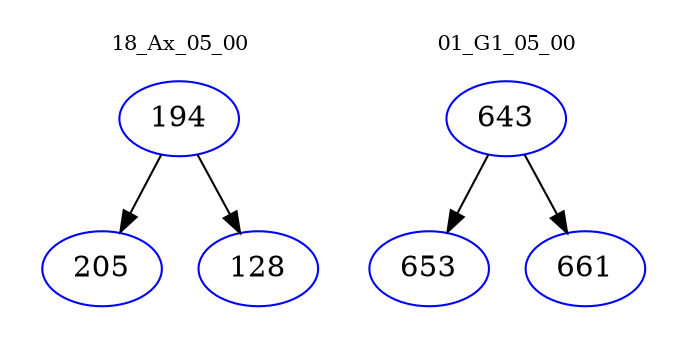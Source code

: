 digraph{
subgraph cluster_0 {
color = white
label = "18_Ax_05_00";
fontsize=10;
T0_194 [label="194", color="blue"]
T0_194 -> T0_205 [color="black"]
T0_205 [label="205", color="blue"]
T0_194 -> T0_128 [color="black"]
T0_128 [label="128", color="blue"]
}
subgraph cluster_1 {
color = white
label = "01_G1_05_00";
fontsize=10;
T1_643 [label="643", color="blue"]
T1_643 -> T1_653 [color="black"]
T1_653 [label="653", color="blue"]
T1_643 -> T1_661 [color="black"]
T1_661 [label="661", color="blue"]
}
}
